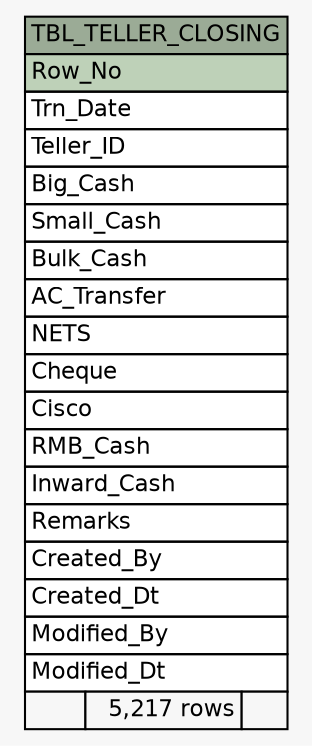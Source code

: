 // dot 2.38.0 on Windows 10 10.0
// SchemaSpy rev 590
digraph "TBL_TELLER_CLOSING" {
  graph [
    rankdir="RL"
    bgcolor="#f7f7f7"
    nodesep="0.18"
    ranksep="0.46"
    fontname="Helvetica"
    fontsize="11"
  ];
  node [
    fontname="Helvetica"
    fontsize="11"
    shape="plaintext"
  ];
  edge [
    arrowsize="0.8"
  ];
  "TBL_TELLER_CLOSING" [
    label=<
    <TABLE BORDER="0" CELLBORDER="1" CELLSPACING="0" BGCOLOR="#ffffff">
      <TR><TD COLSPAN="3" BGCOLOR="#9bab96" ALIGN="CENTER">TBL_TELLER_CLOSING</TD></TR>
      <TR><TD PORT="Row_No" COLSPAN="3" BGCOLOR="#bed1b8" ALIGN="LEFT">Row_No</TD></TR>
      <TR><TD PORT="Trn_Date" COLSPAN="3" ALIGN="LEFT">Trn_Date</TD></TR>
      <TR><TD PORT="Teller_ID" COLSPAN="3" ALIGN="LEFT">Teller_ID</TD></TR>
      <TR><TD PORT="Big_Cash" COLSPAN="3" ALIGN="LEFT">Big_Cash</TD></TR>
      <TR><TD PORT="Small_Cash" COLSPAN="3" ALIGN="LEFT">Small_Cash</TD></TR>
      <TR><TD PORT="Bulk_Cash" COLSPAN="3" ALIGN="LEFT">Bulk_Cash</TD></TR>
      <TR><TD PORT="AC_Transfer" COLSPAN="3" ALIGN="LEFT">AC_Transfer</TD></TR>
      <TR><TD PORT="NETS" COLSPAN="3" ALIGN="LEFT">NETS</TD></TR>
      <TR><TD PORT="Cheque" COLSPAN="3" ALIGN="LEFT">Cheque</TD></TR>
      <TR><TD PORT="Cisco" COLSPAN="3" ALIGN="LEFT">Cisco</TD></TR>
      <TR><TD PORT="RMB_Cash" COLSPAN="3" ALIGN="LEFT">RMB_Cash</TD></TR>
      <TR><TD PORT="Inward_Cash" COLSPAN="3" ALIGN="LEFT">Inward_Cash</TD></TR>
      <TR><TD PORT="Remarks" COLSPAN="3" ALIGN="LEFT">Remarks</TD></TR>
      <TR><TD PORT="Created_By" COLSPAN="3" ALIGN="LEFT">Created_By</TD></TR>
      <TR><TD PORT="Created_Dt" COLSPAN="3" ALIGN="LEFT">Created_Dt</TD></TR>
      <TR><TD PORT="Modified_By" COLSPAN="3" ALIGN="LEFT">Modified_By</TD></TR>
      <TR><TD PORT="Modified_Dt" COLSPAN="3" ALIGN="LEFT">Modified_Dt</TD></TR>
      <TR><TD ALIGN="LEFT" BGCOLOR="#f7f7f7">  </TD><TD ALIGN="RIGHT" BGCOLOR="#f7f7f7">5,217 rows</TD><TD ALIGN="RIGHT" BGCOLOR="#f7f7f7">  </TD></TR>
    </TABLE>>
    URL="tables/TBL_TELLER_CLOSING.html"
    tooltip="TBL_TELLER_CLOSING"
  ];
}

